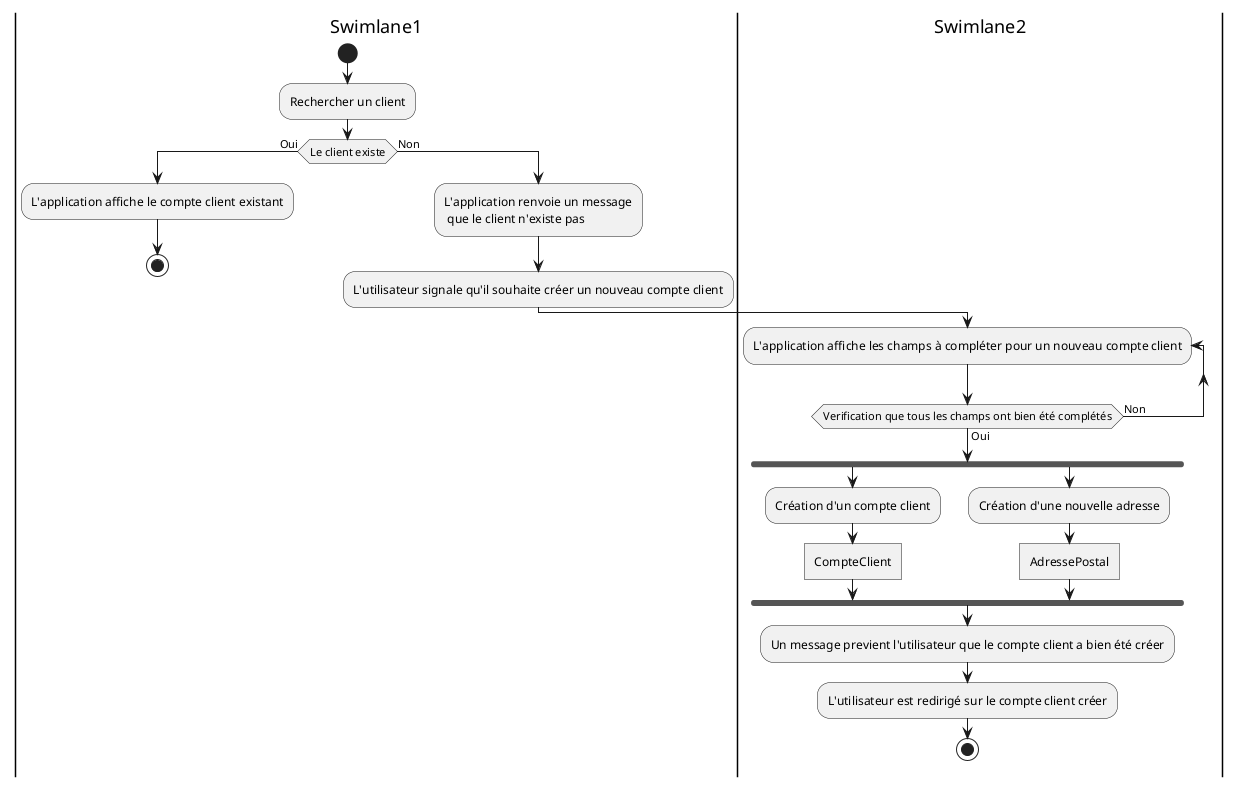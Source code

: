 @startuml création compte client da
|Swimlane1|
start


:Rechercher un client;

if (Le client existe) then (Oui)
    :L'application affiche le compte client existant;
    stop
else (Non)
    :L'application renvoie un message\n que le client n'existe pas;

:L'utilisateur signale qu'il souhaite créer un nouveau compte client;
|Swimlane2|
repeat :L'application affiche les champs à compléter pour un nouveau compte client;
repeat while (Verification que tous les champs ont bien été complétés) is (Non) not (Oui)

fork
    :Création d'un compte client;
    :CompteClient]

fork again
    :Création d'une nouvelle adresse;
    :AdressePostal]
end fork
:Un message previent l'utilisateur que le compte client a bien été créer;
:L'utilisateur est redirigé sur le compte client créer;

stop
@enduml